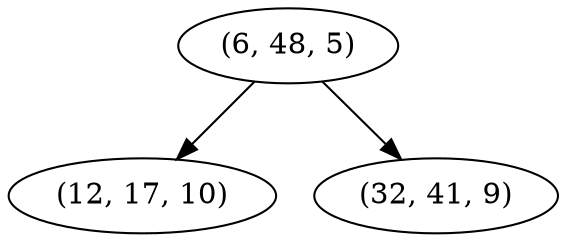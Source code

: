 digraph tree {
    "(6, 48, 5)";
    "(12, 17, 10)";
    "(32, 41, 9)";
    "(6, 48, 5)" -> "(12, 17, 10)";
    "(6, 48, 5)" -> "(32, 41, 9)";
}
